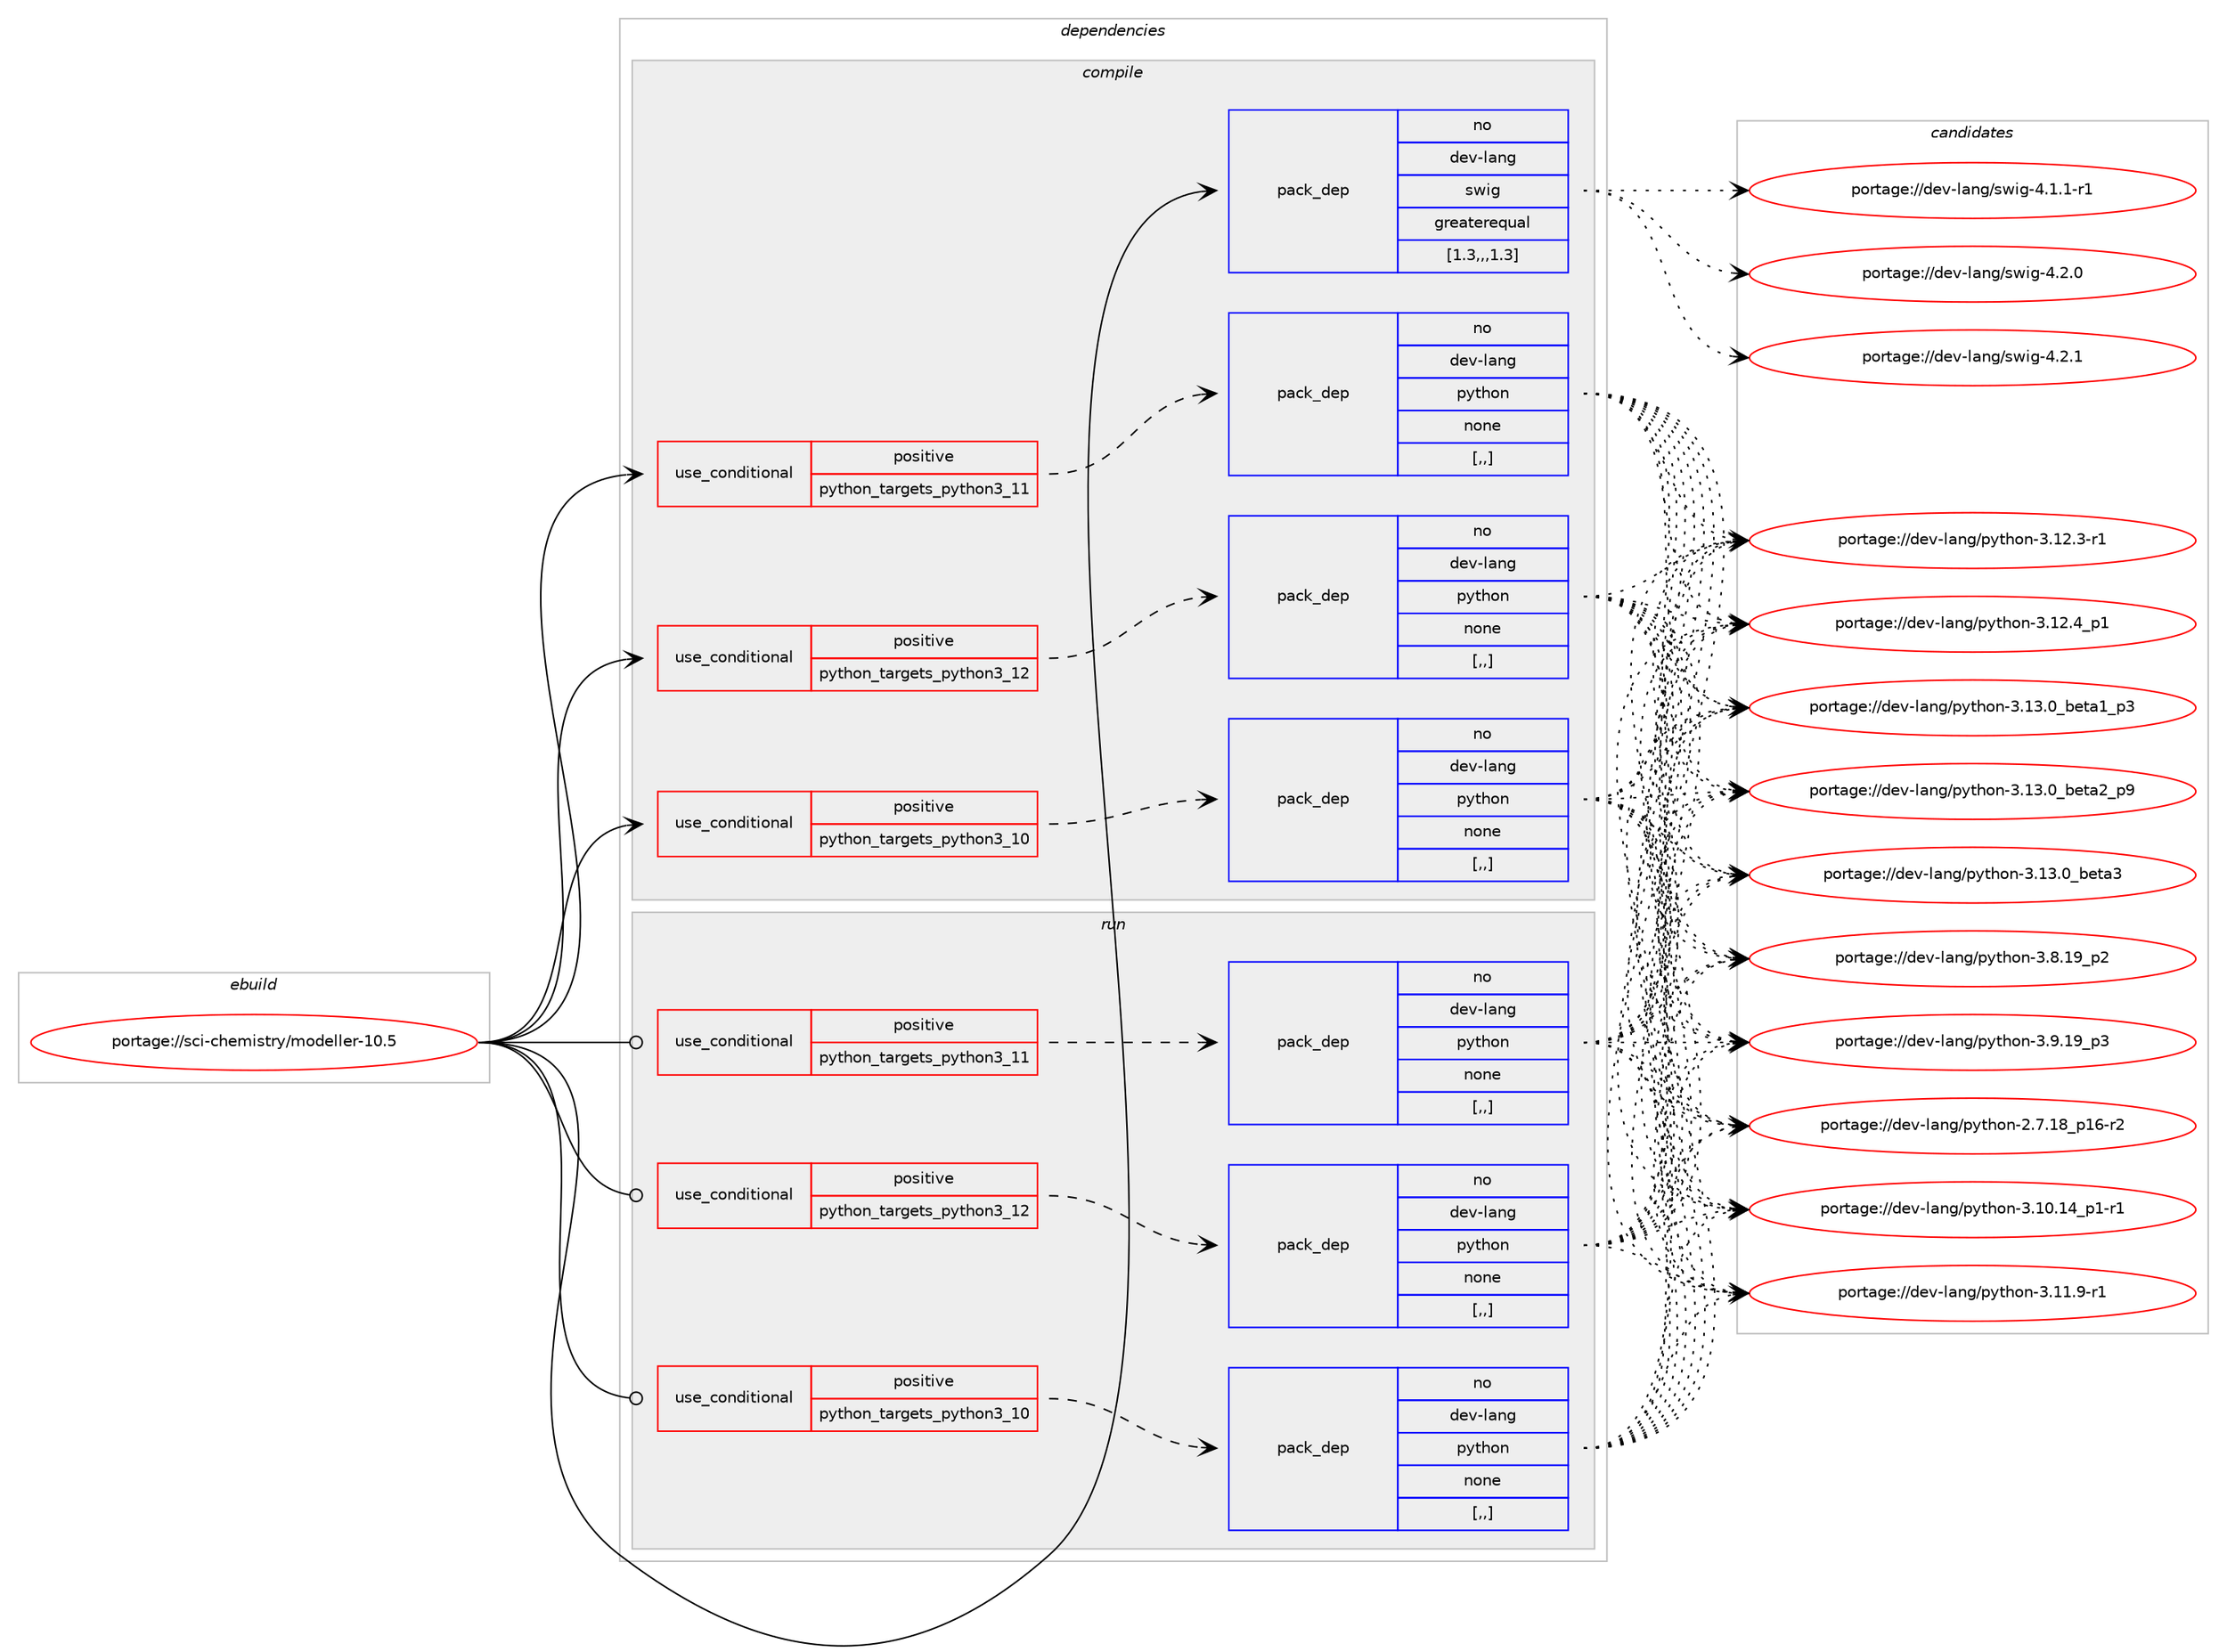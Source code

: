 digraph prolog {

# *************
# Graph options
# *************

newrank=true;
concentrate=true;
compound=true;
graph [rankdir=LR,fontname=Helvetica,fontsize=10,ranksep=1.5];#, ranksep=2.5, nodesep=0.2];
edge  [arrowhead=vee];
node  [fontname=Helvetica,fontsize=10];

# **********
# The ebuild
# **********

subgraph cluster_leftcol {
color=gray;
rank=same;
label=<<i>ebuild</i>>;
id [label="portage://sci-chemistry/modeller-10.5", color=red, width=4, href="../sci-chemistry/modeller-10.5.svg"];
}

# ****************
# The dependencies
# ****************

subgraph cluster_midcol {
color=gray;
label=<<i>dependencies</i>>;
subgraph cluster_compile {
fillcolor="#eeeeee";
style=filled;
label=<<i>compile</i>>;
subgraph cond101794 {
dependency384883 [label=<<TABLE BORDER="0" CELLBORDER="1" CELLSPACING="0" CELLPADDING="4"><TR><TD ROWSPAN="3" CELLPADDING="10">use_conditional</TD></TR><TR><TD>positive</TD></TR><TR><TD>python_targets_python3_10</TD></TR></TABLE>>, shape=none, color=red];
subgraph pack280332 {
dependency384884 [label=<<TABLE BORDER="0" CELLBORDER="1" CELLSPACING="0" CELLPADDING="4" WIDTH="220"><TR><TD ROWSPAN="6" CELLPADDING="30">pack_dep</TD></TR><TR><TD WIDTH="110">no</TD></TR><TR><TD>dev-lang</TD></TR><TR><TD>python</TD></TR><TR><TD>none</TD></TR><TR><TD>[,,]</TD></TR></TABLE>>, shape=none, color=blue];
}
dependency384883:e -> dependency384884:w [weight=20,style="dashed",arrowhead="vee"];
}
id:e -> dependency384883:w [weight=20,style="solid",arrowhead="vee"];
subgraph cond101795 {
dependency384885 [label=<<TABLE BORDER="0" CELLBORDER="1" CELLSPACING="0" CELLPADDING="4"><TR><TD ROWSPAN="3" CELLPADDING="10">use_conditional</TD></TR><TR><TD>positive</TD></TR><TR><TD>python_targets_python3_11</TD></TR></TABLE>>, shape=none, color=red];
subgraph pack280333 {
dependency384886 [label=<<TABLE BORDER="0" CELLBORDER="1" CELLSPACING="0" CELLPADDING="4" WIDTH="220"><TR><TD ROWSPAN="6" CELLPADDING="30">pack_dep</TD></TR><TR><TD WIDTH="110">no</TD></TR><TR><TD>dev-lang</TD></TR><TR><TD>python</TD></TR><TR><TD>none</TD></TR><TR><TD>[,,]</TD></TR></TABLE>>, shape=none, color=blue];
}
dependency384885:e -> dependency384886:w [weight=20,style="dashed",arrowhead="vee"];
}
id:e -> dependency384885:w [weight=20,style="solid",arrowhead="vee"];
subgraph cond101796 {
dependency384887 [label=<<TABLE BORDER="0" CELLBORDER="1" CELLSPACING="0" CELLPADDING="4"><TR><TD ROWSPAN="3" CELLPADDING="10">use_conditional</TD></TR><TR><TD>positive</TD></TR><TR><TD>python_targets_python3_12</TD></TR></TABLE>>, shape=none, color=red];
subgraph pack280334 {
dependency384888 [label=<<TABLE BORDER="0" CELLBORDER="1" CELLSPACING="0" CELLPADDING="4" WIDTH="220"><TR><TD ROWSPAN="6" CELLPADDING="30">pack_dep</TD></TR><TR><TD WIDTH="110">no</TD></TR><TR><TD>dev-lang</TD></TR><TR><TD>python</TD></TR><TR><TD>none</TD></TR><TR><TD>[,,]</TD></TR></TABLE>>, shape=none, color=blue];
}
dependency384887:e -> dependency384888:w [weight=20,style="dashed",arrowhead="vee"];
}
id:e -> dependency384887:w [weight=20,style="solid",arrowhead="vee"];
subgraph pack280335 {
dependency384889 [label=<<TABLE BORDER="0" CELLBORDER="1" CELLSPACING="0" CELLPADDING="4" WIDTH="220"><TR><TD ROWSPAN="6" CELLPADDING="30">pack_dep</TD></TR><TR><TD WIDTH="110">no</TD></TR><TR><TD>dev-lang</TD></TR><TR><TD>swig</TD></TR><TR><TD>greaterequal</TD></TR><TR><TD>[1.3,,,1.3]</TD></TR></TABLE>>, shape=none, color=blue];
}
id:e -> dependency384889:w [weight=20,style="solid",arrowhead="vee"];
}
subgraph cluster_compileandrun {
fillcolor="#eeeeee";
style=filled;
label=<<i>compile and run</i>>;
}
subgraph cluster_run {
fillcolor="#eeeeee";
style=filled;
label=<<i>run</i>>;
subgraph cond101797 {
dependency384890 [label=<<TABLE BORDER="0" CELLBORDER="1" CELLSPACING="0" CELLPADDING="4"><TR><TD ROWSPAN="3" CELLPADDING="10">use_conditional</TD></TR><TR><TD>positive</TD></TR><TR><TD>python_targets_python3_10</TD></TR></TABLE>>, shape=none, color=red];
subgraph pack280336 {
dependency384891 [label=<<TABLE BORDER="0" CELLBORDER="1" CELLSPACING="0" CELLPADDING="4" WIDTH="220"><TR><TD ROWSPAN="6" CELLPADDING="30">pack_dep</TD></TR><TR><TD WIDTH="110">no</TD></TR><TR><TD>dev-lang</TD></TR><TR><TD>python</TD></TR><TR><TD>none</TD></TR><TR><TD>[,,]</TD></TR></TABLE>>, shape=none, color=blue];
}
dependency384890:e -> dependency384891:w [weight=20,style="dashed",arrowhead="vee"];
}
id:e -> dependency384890:w [weight=20,style="solid",arrowhead="odot"];
subgraph cond101798 {
dependency384892 [label=<<TABLE BORDER="0" CELLBORDER="1" CELLSPACING="0" CELLPADDING="4"><TR><TD ROWSPAN="3" CELLPADDING="10">use_conditional</TD></TR><TR><TD>positive</TD></TR><TR><TD>python_targets_python3_11</TD></TR></TABLE>>, shape=none, color=red];
subgraph pack280337 {
dependency384893 [label=<<TABLE BORDER="0" CELLBORDER="1" CELLSPACING="0" CELLPADDING="4" WIDTH="220"><TR><TD ROWSPAN="6" CELLPADDING="30">pack_dep</TD></TR><TR><TD WIDTH="110">no</TD></TR><TR><TD>dev-lang</TD></TR><TR><TD>python</TD></TR><TR><TD>none</TD></TR><TR><TD>[,,]</TD></TR></TABLE>>, shape=none, color=blue];
}
dependency384892:e -> dependency384893:w [weight=20,style="dashed",arrowhead="vee"];
}
id:e -> dependency384892:w [weight=20,style="solid",arrowhead="odot"];
subgraph cond101799 {
dependency384894 [label=<<TABLE BORDER="0" CELLBORDER="1" CELLSPACING="0" CELLPADDING="4"><TR><TD ROWSPAN="3" CELLPADDING="10">use_conditional</TD></TR><TR><TD>positive</TD></TR><TR><TD>python_targets_python3_12</TD></TR></TABLE>>, shape=none, color=red];
subgraph pack280338 {
dependency384895 [label=<<TABLE BORDER="0" CELLBORDER="1" CELLSPACING="0" CELLPADDING="4" WIDTH="220"><TR><TD ROWSPAN="6" CELLPADDING="30">pack_dep</TD></TR><TR><TD WIDTH="110">no</TD></TR><TR><TD>dev-lang</TD></TR><TR><TD>python</TD></TR><TR><TD>none</TD></TR><TR><TD>[,,]</TD></TR></TABLE>>, shape=none, color=blue];
}
dependency384894:e -> dependency384895:w [weight=20,style="dashed",arrowhead="vee"];
}
id:e -> dependency384894:w [weight=20,style="solid",arrowhead="odot"];
}
}

# **************
# The candidates
# **************

subgraph cluster_choices {
rank=same;
color=gray;
label=<<i>candidates</i>>;

subgraph choice280332 {
color=black;
nodesep=1;
choice100101118451089711010347112121116104111110455046554649569511249544511450 [label="portage://dev-lang/python-2.7.18_p16-r2", color=red, width=4,href="../dev-lang/python-2.7.18_p16-r2.svg"];
choice100101118451089711010347112121116104111110455146494846495295112494511449 [label="portage://dev-lang/python-3.10.14_p1-r1", color=red, width=4,href="../dev-lang/python-3.10.14_p1-r1.svg"];
choice100101118451089711010347112121116104111110455146494946574511449 [label="portage://dev-lang/python-3.11.9-r1", color=red, width=4,href="../dev-lang/python-3.11.9-r1.svg"];
choice100101118451089711010347112121116104111110455146495046514511449 [label="portage://dev-lang/python-3.12.3-r1", color=red, width=4,href="../dev-lang/python-3.12.3-r1.svg"];
choice100101118451089711010347112121116104111110455146495046529511249 [label="portage://dev-lang/python-3.12.4_p1", color=red, width=4,href="../dev-lang/python-3.12.4_p1.svg"];
choice10010111845108971101034711212111610411111045514649514648959810111697499511251 [label="portage://dev-lang/python-3.13.0_beta1_p3", color=red, width=4,href="../dev-lang/python-3.13.0_beta1_p3.svg"];
choice10010111845108971101034711212111610411111045514649514648959810111697509511257 [label="portage://dev-lang/python-3.13.0_beta2_p9", color=red, width=4,href="../dev-lang/python-3.13.0_beta2_p9.svg"];
choice1001011184510897110103471121211161041111104551464951464895981011169751 [label="portage://dev-lang/python-3.13.0_beta3", color=red, width=4,href="../dev-lang/python-3.13.0_beta3.svg"];
choice100101118451089711010347112121116104111110455146564649579511250 [label="portage://dev-lang/python-3.8.19_p2", color=red, width=4,href="../dev-lang/python-3.8.19_p2.svg"];
choice100101118451089711010347112121116104111110455146574649579511251 [label="portage://dev-lang/python-3.9.19_p3", color=red, width=4,href="../dev-lang/python-3.9.19_p3.svg"];
dependency384884:e -> choice100101118451089711010347112121116104111110455046554649569511249544511450:w [style=dotted,weight="100"];
dependency384884:e -> choice100101118451089711010347112121116104111110455146494846495295112494511449:w [style=dotted,weight="100"];
dependency384884:e -> choice100101118451089711010347112121116104111110455146494946574511449:w [style=dotted,weight="100"];
dependency384884:e -> choice100101118451089711010347112121116104111110455146495046514511449:w [style=dotted,weight="100"];
dependency384884:e -> choice100101118451089711010347112121116104111110455146495046529511249:w [style=dotted,weight="100"];
dependency384884:e -> choice10010111845108971101034711212111610411111045514649514648959810111697499511251:w [style=dotted,weight="100"];
dependency384884:e -> choice10010111845108971101034711212111610411111045514649514648959810111697509511257:w [style=dotted,weight="100"];
dependency384884:e -> choice1001011184510897110103471121211161041111104551464951464895981011169751:w [style=dotted,weight="100"];
dependency384884:e -> choice100101118451089711010347112121116104111110455146564649579511250:w [style=dotted,weight="100"];
dependency384884:e -> choice100101118451089711010347112121116104111110455146574649579511251:w [style=dotted,weight="100"];
}
subgraph choice280333 {
color=black;
nodesep=1;
choice100101118451089711010347112121116104111110455046554649569511249544511450 [label="portage://dev-lang/python-2.7.18_p16-r2", color=red, width=4,href="../dev-lang/python-2.7.18_p16-r2.svg"];
choice100101118451089711010347112121116104111110455146494846495295112494511449 [label="portage://dev-lang/python-3.10.14_p1-r1", color=red, width=4,href="../dev-lang/python-3.10.14_p1-r1.svg"];
choice100101118451089711010347112121116104111110455146494946574511449 [label="portage://dev-lang/python-3.11.9-r1", color=red, width=4,href="../dev-lang/python-3.11.9-r1.svg"];
choice100101118451089711010347112121116104111110455146495046514511449 [label="portage://dev-lang/python-3.12.3-r1", color=red, width=4,href="../dev-lang/python-3.12.3-r1.svg"];
choice100101118451089711010347112121116104111110455146495046529511249 [label="portage://dev-lang/python-3.12.4_p1", color=red, width=4,href="../dev-lang/python-3.12.4_p1.svg"];
choice10010111845108971101034711212111610411111045514649514648959810111697499511251 [label="portage://dev-lang/python-3.13.0_beta1_p3", color=red, width=4,href="../dev-lang/python-3.13.0_beta1_p3.svg"];
choice10010111845108971101034711212111610411111045514649514648959810111697509511257 [label="portage://dev-lang/python-3.13.0_beta2_p9", color=red, width=4,href="../dev-lang/python-3.13.0_beta2_p9.svg"];
choice1001011184510897110103471121211161041111104551464951464895981011169751 [label="portage://dev-lang/python-3.13.0_beta3", color=red, width=4,href="../dev-lang/python-3.13.0_beta3.svg"];
choice100101118451089711010347112121116104111110455146564649579511250 [label="portage://dev-lang/python-3.8.19_p2", color=red, width=4,href="../dev-lang/python-3.8.19_p2.svg"];
choice100101118451089711010347112121116104111110455146574649579511251 [label="portage://dev-lang/python-3.9.19_p3", color=red, width=4,href="../dev-lang/python-3.9.19_p3.svg"];
dependency384886:e -> choice100101118451089711010347112121116104111110455046554649569511249544511450:w [style=dotted,weight="100"];
dependency384886:e -> choice100101118451089711010347112121116104111110455146494846495295112494511449:w [style=dotted,weight="100"];
dependency384886:e -> choice100101118451089711010347112121116104111110455146494946574511449:w [style=dotted,weight="100"];
dependency384886:e -> choice100101118451089711010347112121116104111110455146495046514511449:w [style=dotted,weight="100"];
dependency384886:e -> choice100101118451089711010347112121116104111110455146495046529511249:w [style=dotted,weight="100"];
dependency384886:e -> choice10010111845108971101034711212111610411111045514649514648959810111697499511251:w [style=dotted,weight="100"];
dependency384886:e -> choice10010111845108971101034711212111610411111045514649514648959810111697509511257:w [style=dotted,weight="100"];
dependency384886:e -> choice1001011184510897110103471121211161041111104551464951464895981011169751:w [style=dotted,weight="100"];
dependency384886:e -> choice100101118451089711010347112121116104111110455146564649579511250:w [style=dotted,weight="100"];
dependency384886:e -> choice100101118451089711010347112121116104111110455146574649579511251:w [style=dotted,weight="100"];
}
subgraph choice280334 {
color=black;
nodesep=1;
choice100101118451089711010347112121116104111110455046554649569511249544511450 [label="portage://dev-lang/python-2.7.18_p16-r2", color=red, width=4,href="../dev-lang/python-2.7.18_p16-r2.svg"];
choice100101118451089711010347112121116104111110455146494846495295112494511449 [label="portage://dev-lang/python-3.10.14_p1-r1", color=red, width=4,href="../dev-lang/python-3.10.14_p1-r1.svg"];
choice100101118451089711010347112121116104111110455146494946574511449 [label="portage://dev-lang/python-3.11.9-r1", color=red, width=4,href="../dev-lang/python-3.11.9-r1.svg"];
choice100101118451089711010347112121116104111110455146495046514511449 [label="portage://dev-lang/python-3.12.3-r1", color=red, width=4,href="../dev-lang/python-3.12.3-r1.svg"];
choice100101118451089711010347112121116104111110455146495046529511249 [label="portage://dev-lang/python-3.12.4_p1", color=red, width=4,href="../dev-lang/python-3.12.4_p1.svg"];
choice10010111845108971101034711212111610411111045514649514648959810111697499511251 [label="portage://dev-lang/python-3.13.0_beta1_p3", color=red, width=4,href="../dev-lang/python-3.13.0_beta1_p3.svg"];
choice10010111845108971101034711212111610411111045514649514648959810111697509511257 [label="portage://dev-lang/python-3.13.0_beta2_p9", color=red, width=4,href="../dev-lang/python-3.13.0_beta2_p9.svg"];
choice1001011184510897110103471121211161041111104551464951464895981011169751 [label="portage://dev-lang/python-3.13.0_beta3", color=red, width=4,href="../dev-lang/python-3.13.0_beta3.svg"];
choice100101118451089711010347112121116104111110455146564649579511250 [label="portage://dev-lang/python-3.8.19_p2", color=red, width=4,href="../dev-lang/python-3.8.19_p2.svg"];
choice100101118451089711010347112121116104111110455146574649579511251 [label="portage://dev-lang/python-3.9.19_p3", color=red, width=4,href="../dev-lang/python-3.9.19_p3.svg"];
dependency384888:e -> choice100101118451089711010347112121116104111110455046554649569511249544511450:w [style=dotted,weight="100"];
dependency384888:e -> choice100101118451089711010347112121116104111110455146494846495295112494511449:w [style=dotted,weight="100"];
dependency384888:e -> choice100101118451089711010347112121116104111110455146494946574511449:w [style=dotted,weight="100"];
dependency384888:e -> choice100101118451089711010347112121116104111110455146495046514511449:w [style=dotted,weight="100"];
dependency384888:e -> choice100101118451089711010347112121116104111110455146495046529511249:w [style=dotted,weight="100"];
dependency384888:e -> choice10010111845108971101034711212111610411111045514649514648959810111697499511251:w [style=dotted,weight="100"];
dependency384888:e -> choice10010111845108971101034711212111610411111045514649514648959810111697509511257:w [style=dotted,weight="100"];
dependency384888:e -> choice1001011184510897110103471121211161041111104551464951464895981011169751:w [style=dotted,weight="100"];
dependency384888:e -> choice100101118451089711010347112121116104111110455146564649579511250:w [style=dotted,weight="100"];
dependency384888:e -> choice100101118451089711010347112121116104111110455146574649579511251:w [style=dotted,weight="100"];
}
subgraph choice280335 {
color=black;
nodesep=1;
choice1001011184510897110103471151191051034552464946494511449 [label="portage://dev-lang/swig-4.1.1-r1", color=red, width=4,href="../dev-lang/swig-4.1.1-r1.svg"];
choice100101118451089711010347115119105103455246504648 [label="portage://dev-lang/swig-4.2.0", color=red, width=4,href="../dev-lang/swig-4.2.0.svg"];
choice100101118451089711010347115119105103455246504649 [label="portage://dev-lang/swig-4.2.1", color=red, width=4,href="../dev-lang/swig-4.2.1.svg"];
dependency384889:e -> choice1001011184510897110103471151191051034552464946494511449:w [style=dotted,weight="100"];
dependency384889:e -> choice100101118451089711010347115119105103455246504648:w [style=dotted,weight="100"];
dependency384889:e -> choice100101118451089711010347115119105103455246504649:w [style=dotted,weight="100"];
}
subgraph choice280336 {
color=black;
nodesep=1;
choice100101118451089711010347112121116104111110455046554649569511249544511450 [label="portage://dev-lang/python-2.7.18_p16-r2", color=red, width=4,href="../dev-lang/python-2.7.18_p16-r2.svg"];
choice100101118451089711010347112121116104111110455146494846495295112494511449 [label="portage://dev-lang/python-3.10.14_p1-r1", color=red, width=4,href="../dev-lang/python-3.10.14_p1-r1.svg"];
choice100101118451089711010347112121116104111110455146494946574511449 [label="portage://dev-lang/python-3.11.9-r1", color=red, width=4,href="../dev-lang/python-3.11.9-r1.svg"];
choice100101118451089711010347112121116104111110455146495046514511449 [label="portage://dev-lang/python-3.12.3-r1", color=red, width=4,href="../dev-lang/python-3.12.3-r1.svg"];
choice100101118451089711010347112121116104111110455146495046529511249 [label="portage://dev-lang/python-3.12.4_p1", color=red, width=4,href="../dev-lang/python-3.12.4_p1.svg"];
choice10010111845108971101034711212111610411111045514649514648959810111697499511251 [label="portage://dev-lang/python-3.13.0_beta1_p3", color=red, width=4,href="../dev-lang/python-3.13.0_beta1_p3.svg"];
choice10010111845108971101034711212111610411111045514649514648959810111697509511257 [label="portage://dev-lang/python-3.13.0_beta2_p9", color=red, width=4,href="../dev-lang/python-3.13.0_beta2_p9.svg"];
choice1001011184510897110103471121211161041111104551464951464895981011169751 [label="portage://dev-lang/python-3.13.0_beta3", color=red, width=4,href="../dev-lang/python-3.13.0_beta3.svg"];
choice100101118451089711010347112121116104111110455146564649579511250 [label="portage://dev-lang/python-3.8.19_p2", color=red, width=4,href="../dev-lang/python-3.8.19_p2.svg"];
choice100101118451089711010347112121116104111110455146574649579511251 [label="portage://dev-lang/python-3.9.19_p3", color=red, width=4,href="../dev-lang/python-3.9.19_p3.svg"];
dependency384891:e -> choice100101118451089711010347112121116104111110455046554649569511249544511450:w [style=dotted,weight="100"];
dependency384891:e -> choice100101118451089711010347112121116104111110455146494846495295112494511449:w [style=dotted,weight="100"];
dependency384891:e -> choice100101118451089711010347112121116104111110455146494946574511449:w [style=dotted,weight="100"];
dependency384891:e -> choice100101118451089711010347112121116104111110455146495046514511449:w [style=dotted,weight="100"];
dependency384891:e -> choice100101118451089711010347112121116104111110455146495046529511249:w [style=dotted,weight="100"];
dependency384891:e -> choice10010111845108971101034711212111610411111045514649514648959810111697499511251:w [style=dotted,weight="100"];
dependency384891:e -> choice10010111845108971101034711212111610411111045514649514648959810111697509511257:w [style=dotted,weight="100"];
dependency384891:e -> choice1001011184510897110103471121211161041111104551464951464895981011169751:w [style=dotted,weight="100"];
dependency384891:e -> choice100101118451089711010347112121116104111110455146564649579511250:w [style=dotted,weight="100"];
dependency384891:e -> choice100101118451089711010347112121116104111110455146574649579511251:w [style=dotted,weight="100"];
}
subgraph choice280337 {
color=black;
nodesep=1;
choice100101118451089711010347112121116104111110455046554649569511249544511450 [label="portage://dev-lang/python-2.7.18_p16-r2", color=red, width=4,href="../dev-lang/python-2.7.18_p16-r2.svg"];
choice100101118451089711010347112121116104111110455146494846495295112494511449 [label="portage://dev-lang/python-3.10.14_p1-r1", color=red, width=4,href="../dev-lang/python-3.10.14_p1-r1.svg"];
choice100101118451089711010347112121116104111110455146494946574511449 [label="portage://dev-lang/python-3.11.9-r1", color=red, width=4,href="../dev-lang/python-3.11.9-r1.svg"];
choice100101118451089711010347112121116104111110455146495046514511449 [label="portage://dev-lang/python-3.12.3-r1", color=red, width=4,href="../dev-lang/python-3.12.3-r1.svg"];
choice100101118451089711010347112121116104111110455146495046529511249 [label="portage://dev-lang/python-3.12.4_p1", color=red, width=4,href="../dev-lang/python-3.12.4_p1.svg"];
choice10010111845108971101034711212111610411111045514649514648959810111697499511251 [label="portage://dev-lang/python-3.13.0_beta1_p3", color=red, width=4,href="../dev-lang/python-3.13.0_beta1_p3.svg"];
choice10010111845108971101034711212111610411111045514649514648959810111697509511257 [label="portage://dev-lang/python-3.13.0_beta2_p9", color=red, width=4,href="../dev-lang/python-3.13.0_beta2_p9.svg"];
choice1001011184510897110103471121211161041111104551464951464895981011169751 [label="portage://dev-lang/python-3.13.0_beta3", color=red, width=4,href="../dev-lang/python-3.13.0_beta3.svg"];
choice100101118451089711010347112121116104111110455146564649579511250 [label="portage://dev-lang/python-3.8.19_p2", color=red, width=4,href="../dev-lang/python-3.8.19_p2.svg"];
choice100101118451089711010347112121116104111110455146574649579511251 [label="portage://dev-lang/python-3.9.19_p3", color=red, width=4,href="../dev-lang/python-3.9.19_p3.svg"];
dependency384893:e -> choice100101118451089711010347112121116104111110455046554649569511249544511450:w [style=dotted,weight="100"];
dependency384893:e -> choice100101118451089711010347112121116104111110455146494846495295112494511449:w [style=dotted,weight="100"];
dependency384893:e -> choice100101118451089711010347112121116104111110455146494946574511449:w [style=dotted,weight="100"];
dependency384893:e -> choice100101118451089711010347112121116104111110455146495046514511449:w [style=dotted,weight="100"];
dependency384893:e -> choice100101118451089711010347112121116104111110455146495046529511249:w [style=dotted,weight="100"];
dependency384893:e -> choice10010111845108971101034711212111610411111045514649514648959810111697499511251:w [style=dotted,weight="100"];
dependency384893:e -> choice10010111845108971101034711212111610411111045514649514648959810111697509511257:w [style=dotted,weight="100"];
dependency384893:e -> choice1001011184510897110103471121211161041111104551464951464895981011169751:w [style=dotted,weight="100"];
dependency384893:e -> choice100101118451089711010347112121116104111110455146564649579511250:w [style=dotted,weight="100"];
dependency384893:e -> choice100101118451089711010347112121116104111110455146574649579511251:w [style=dotted,weight="100"];
}
subgraph choice280338 {
color=black;
nodesep=1;
choice100101118451089711010347112121116104111110455046554649569511249544511450 [label="portage://dev-lang/python-2.7.18_p16-r2", color=red, width=4,href="../dev-lang/python-2.7.18_p16-r2.svg"];
choice100101118451089711010347112121116104111110455146494846495295112494511449 [label="portage://dev-lang/python-3.10.14_p1-r1", color=red, width=4,href="../dev-lang/python-3.10.14_p1-r1.svg"];
choice100101118451089711010347112121116104111110455146494946574511449 [label="portage://dev-lang/python-3.11.9-r1", color=red, width=4,href="../dev-lang/python-3.11.9-r1.svg"];
choice100101118451089711010347112121116104111110455146495046514511449 [label="portage://dev-lang/python-3.12.3-r1", color=red, width=4,href="../dev-lang/python-3.12.3-r1.svg"];
choice100101118451089711010347112121116104111110455146495046529511249 [label="portage://dev-lang/python-3.12.4_p1", color=red, width=4,href="../dev-lang/python-3.12.4_p1.svg"];
choice10010111845108971101034711212111610411111045514649514648959810111697499511251 [label="portage://dev-lang/python-3.13.0_beta1_p3", color=red, width=4,href="../dev-lang/python-3.13.0_beta1_p3.svg"];
choice10010111845108971101034711212111610411111045514649514648959810111697509511257 [label="portage://dev-lang/python-3.13.0_beta2_p9", color=red, width=4,href="../dev-lang/python-3.13.0_beta2_p9.svg"];
choice1001011184510897110103471121211161041111104551464951464895981011169751 [label="portage://dev-lang/python-3.13.0_beta3", color=red, width=4,href="../dev-lang/python-3.13.0_beta3.svg"];
choice100101118451089711010347112121116104111110455146564649579511250 [label="portage://dev-lang/python-3.8.19_p2", color=red, width=4,href="../dev-lang/python-3.8.19_p2.svg"];
choice100101118451089711010347112121116104111110455146574649579511251 [label="portage://dev-lang/python-3.9.19_p3", color=red, width=4,href="../dev-lang/python-3.9.19_p3.svg"];
dependency384895:e -> choice100101118451089711010347112121116104111110455046554649569511249544511450:w [style=dotted,weight="100"];
dependency384895:e -> choice100101118451089711010347112121116104111110455146494846495295112494511449:w [style=dotted,weight="100"];
dependency384895:e -> choice100101118451089711010347112121116104111110455146494946574511449:w [style=dotted,weight="100"];
dependency384895:e -> choice100101118451089711010347112121116104111110455146495046514511449:w [style=dotted,weight="100"];
dependency384895:e -> choice100101118451089711010347112121116104111110455146495046529511249:w [style=dotted,weight="100"];
dependency384895:e -> choice10010111845108971101034711212111610411111045514649514648959810111697499511251:w [style=dotted,weight="100"];
dependency384895:e -> choice10010111845108971101034711212111610411111045514649514648959810111697509511257:w [style=dotted,weight="100"];
dependency384895:e -> choice1001011184510897110103471121211161041111104551464951464895981011169751:w [style=dotted,weight="100"];
dependency384895:e -> choice100101118451089711010347112121116104111110455146564649579511250:w [style=dotted,weight="100"];
dependency384895:e -> choice100101118451089711010347112121116104111110455146574649579511251:w [style=dotted,weight="100"];
}
}

}
